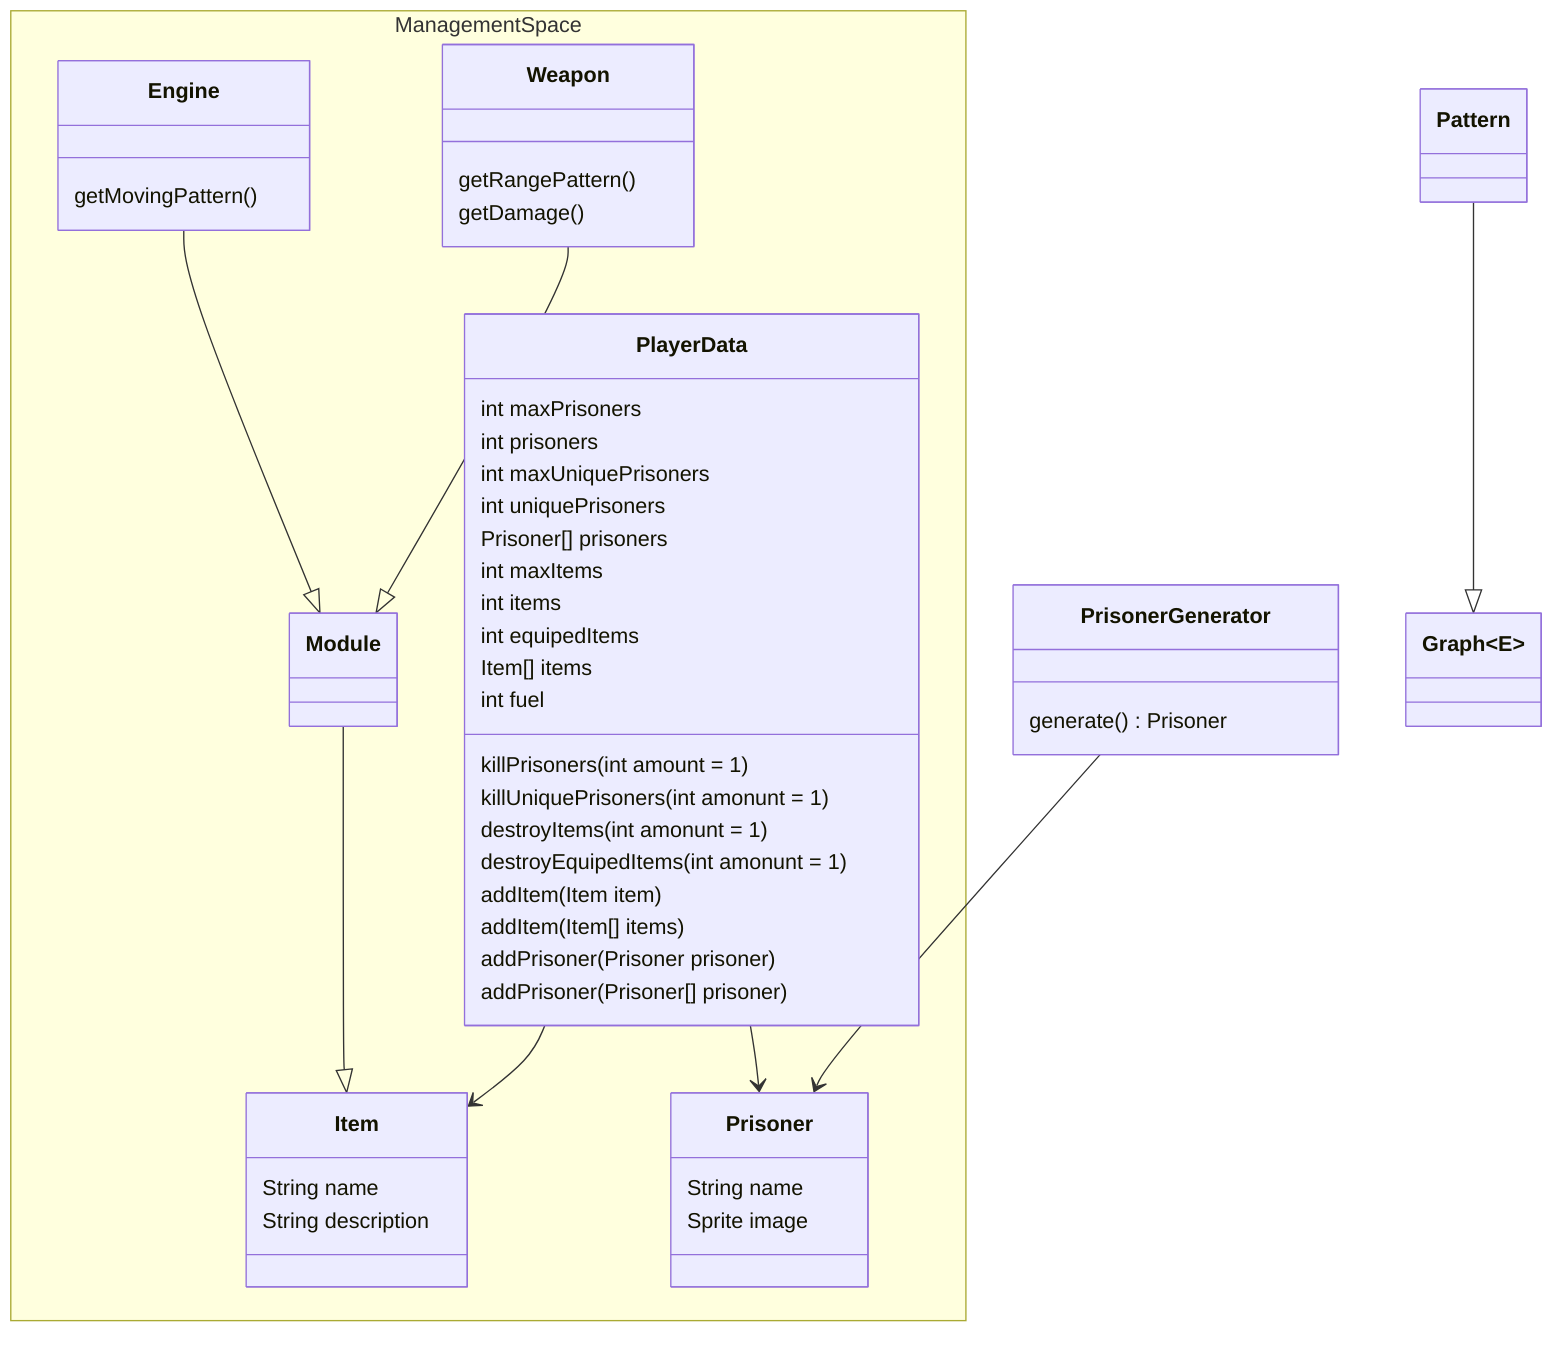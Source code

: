 classDiagram 
    namespace ManagementSpace {
        class Prisoner
        class Item

        class Module
        class Engine
        class Weapon

        class PlayerData
    }
    class PlayerData {
        int maxPrisoners
        int prisoners
        
        int maxUniquePrisoners
        int uniquePrisoners
        Prisoner[] prisoners

        int maxItems
        int items
        int equipedItems
        Item[] items
        
        killPrisoners(int amount = 1)
        killUniquePrisoners(int amonunt = 1)
        destroyItems(int amonunt = 1)
        destroyEquipedItems(int amonunt = 1)
        
        addItem(Item item)
        addItem(Item[] items)
        addPrisoner(Prisoner prisoner)
        addPrisoner(Prisoner[] prisoner)
               
        int fuel
    }


    PlayerData --> Item
    PlayerData --> Prisoner
    class Item {
        String name
        String description
    }
    class Prisoner {
        String name
        Sprite image
    }
    class PrisonerGenerator{
        generate() Prisoner
    }
    PrisonerGenerator --> Prisoner

    Engine --|> Module
    Weapon --|> Module
    Module --|> Item

    class Engine {
        getMovingPattern()
    }

    class Weapon {
        getRangePattern()
        getDamage()
    }

    Pattern --|> Graph~E~